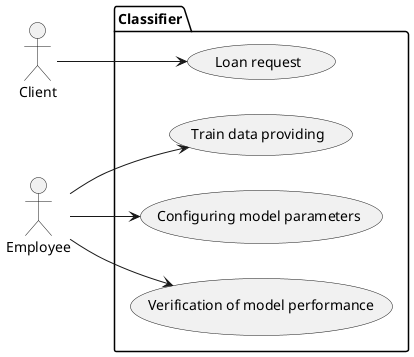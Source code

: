 @startuml
'context'
left to right direction
skinparam monochrome true
skinparam handwritten false
skinparam shadowing false

actor Client as cl
actor Employee as em
package Classifier {
  usecase "Loan request" as UC1
  usecase "Train data providing" as UC2
  usecase "Configuring model parameters" as UC3
  usecase "Verification of model performance" as UC4
}
cl --> UC1
em --> UC2
em --> UC3
em --> UC4
@enduml
